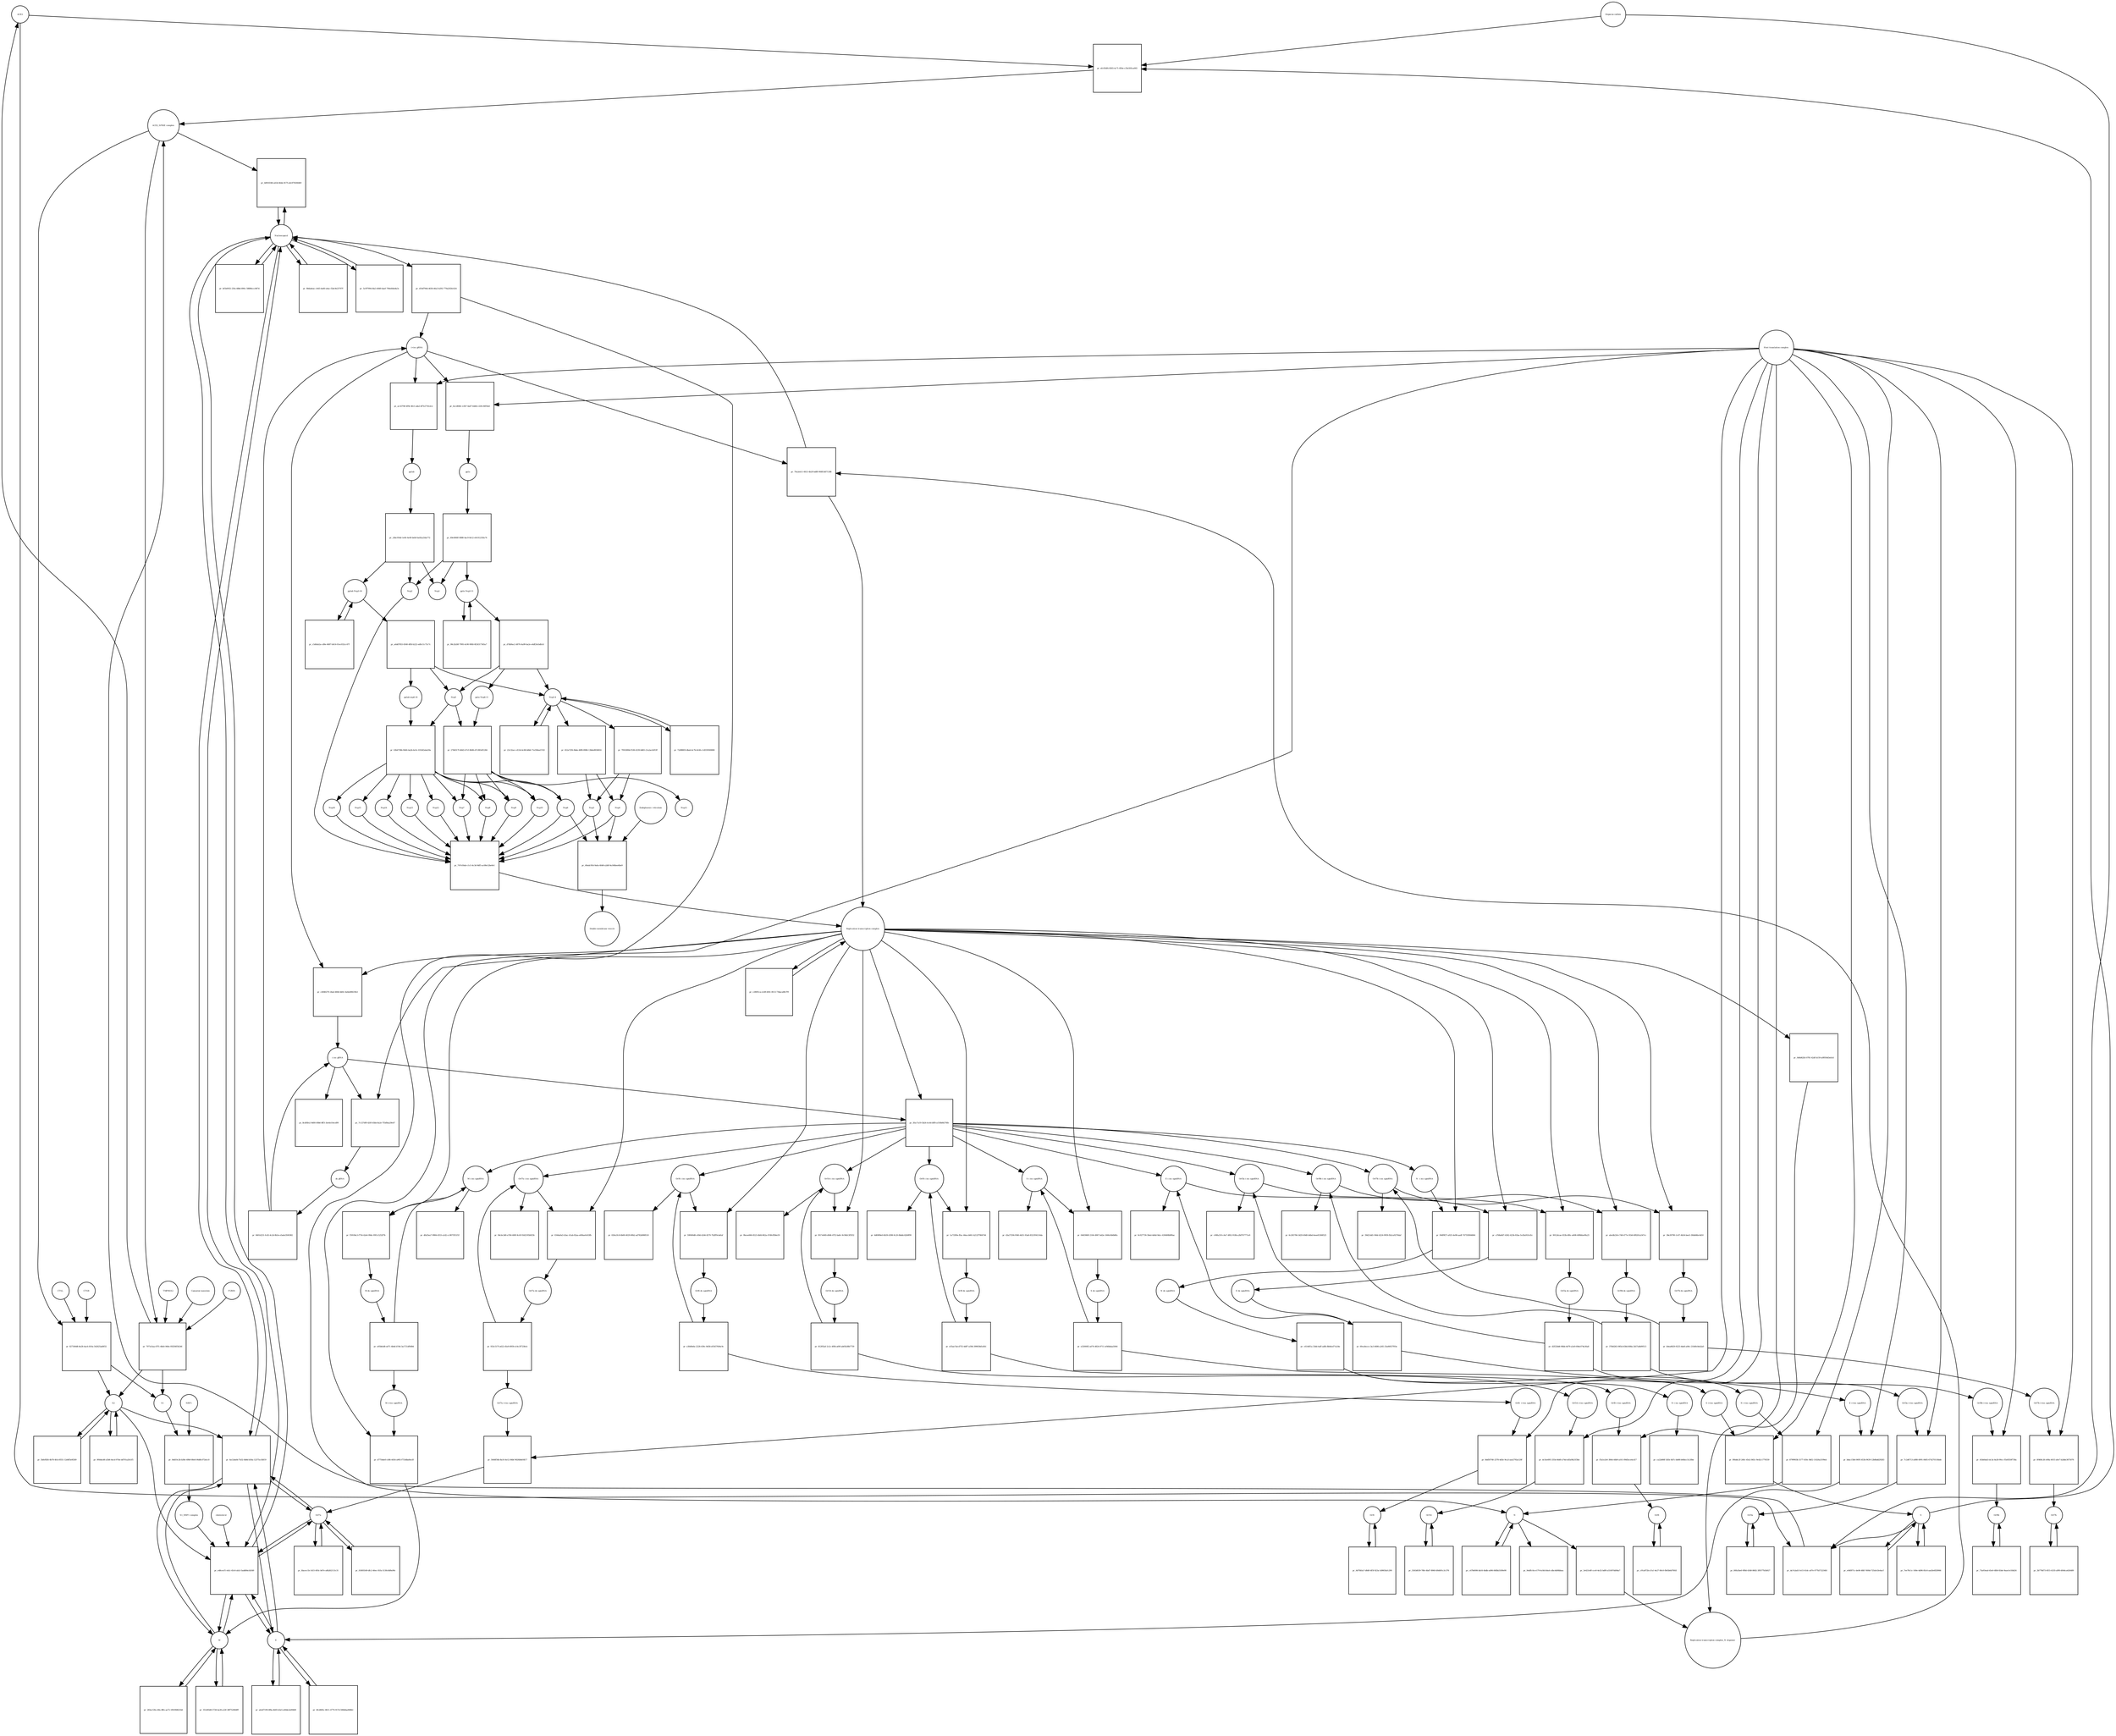 strict digraph  {
ACE2 [annotation="", bipartite=0, cls=macromolecule, fontsize=4, label=ACE2, shape=circle];
"pr_efc054f4-8303-4c71-850e-c35e505ca003" [annotation="", bipartite=1, cls=process, fontsize=4, label="pr_efc054f4-8303-4c71-850e-c35e505ca003", shape=square];
"ACE2_SPIKE complex" [annotation="", bipartite=0, cls=complex, fontsize=4, label="ACE2_SPIKE complex", shape=circle];
"Heparan sulfate" [annotation="urn_miriam_obo.chebi_CHEBI%3A28815", bipartite=0, cls="simple chemical", fontsize=4, label="Heparan sulfate", shape=circle];
S [annotation=urn_miriam_uniprot_P0DTC2, bipartite=0, cls=macromolecule, fontsize=4, label=S, shape=circle];
Nucleocapsid [annotation="urn_miriam_obo.go_GO%3A0019013", bipartite=0, cls=complex, fontsize=4, label=Nucleocapsid, shape=circle];
"pr_b8918346-a43d-46de-817f-a0c879206469" [annotation="", bipartite=1, cls=process, fontsize=4, label="pr_b8918346-a43d-46de-817f-a0c879206469", shape=square];
"pr_827349d8-8e28-4ac6-810a-542625ad0f32" [annotation="", bipartite=1, cls=process, fontsize=4, label="pr_827349d8-8e28-4ac6-810a-542625ad0f32", shape=square];
S2 [annotation=urn_miriam_interpro_IPR002552, bipartite=0, cls=macromolecule, fontsize=4, label=S2, shape=circle];
CTSB [annotation="", bipartite=0, cls=macromolecule, fontsize=4, label=CTSB, shape=circle];
CTSL [annotation="", bipartite=0, cls=macromolecule, fontsize=4, label=CTSL, shape=circle];
S1 [annotation=urn_miriam_interpro_IPR002551, bipartite=0, cls=macromolecule, fontsize=4, label=S1, shape=circle];
"pr_da7e2ad1-fe15-41dc-a07e-077b572234fd" [annotation="", bipartite=1, cls=process, fontsize=4, label="pr_da7e2ad1-fe15-41dc-a07e-077b572234fd", shape=square];
"pr_e48cecf1-efa1-45c6-afa5-5add84e3d349" [annotation="", bipartite=1, cls=process, fontsize=4, label="pr_e48cecf1-efa1-45c6-afa5-5add84e3d349", shape=square];
cholesterol [annotation="urn_miriam_obo.chebi_CHEBI%3A16113", bipartite=0, cls="simple chemical", fontsize=4, label=cholesterol, shape=circle];
"S1_NRP1 complex" [annotation="", bipartite=0, cls=complex, fontsize=4, label="S1_NRP1 complex", shape=circle];
E [annotation=urn_miriam_uniprot_P0DTC4, bipartite=0, cls=macromolecule, fontsize=4, label=E, shape=circle];
M [annotation=urn_miriam_uniprot_P0DTC5, bipartite=0, cls=macromolecule, fontsize=4, label=M, shape=circle];
Orf7a [annotation=urn_miriam_uniprot_P0DTC7, bipartite=0, cls=macromolecule, fontsize=4, label=Orf7a, shape=circle];
"pr_d10d7944-4636-46a3-b292-779a202b1424" [annotation="", bipartite=1, cls=process, fontsize=4, label="pr_d10d7944-4636-46a3-b292-779a202b1424", shape=square];
"(+)ss gRNA" [annotation=urn_miriam_refseq_NC_045512, bipartite=0, cls="nucleic acid feature", fontsize=4, label="(+)ss gRNA", shape=circle];
N [annotation=urn_miriam_uniprot_P0DTC9, bipartite=0, cls="macromolecule multimer", fontsize=4, label=N, shape=circle];
"pr_9b6adeac-c0d3-4a60-a4ac-f2dc9e25707f" [annotation="", bipartite=1, cls=process, fontsize=4, label="pr_9b6adeac-c0d3-4a60-a4ac-f2dc9e25707f", shape=square];
"pr_5cf97994-fda3-4849-baef-700efd4e8a3c" [annotation="", bipartite=1, cls=process, fontsize=4, label="pr_5cf97994-fda3-4849-baef-700efd4e8a3c", shape=square];
"pr_9ebffc0a-e179-4c8d-b0a4-cdbc4d06bbaa" [annotation="", bipartite=1, cls=process, fontsize=4, label="pr_9ebffc0a-e179-4c8d-b0a4-cdbc4d06bbaa", shape=square];
"pr_c47b6006-bb16-4bdb-a496-84fbb3189e90" [annotation="", bipartite=1, cls=process, fontsize=4, label="pr_c47b6006-bb16-4bdb-a496-84fbb3189e90", shape=square];
"N (+)ss sgmRNA" [annotation=urn_miriam_ncbigene_43740575, bipartite=0, cls="nucleic acid feature", fontsize=4, label="N (+)ss sgmRNA", shape=circle];
"pr_8799903b-3177-450c-8bf2-11626a3199eb" [annotation="", bipartite=1, cls=process, fontsize=4, label="pr_8799903b-3177-450c-8bf2-11626a3199eb", shape=square];
"Host translation complex" [annotation="urn_miriam_obo.go_GO%3A0070992", bipartite=0, cls=complex, fontsize=4, label="Host translation complex", shape=circle];
"pr_bf1b0932-23fa-48b6-890c-58886ccc867d" [annotation="", bipartite=1, cls=process, fontsize=4, label="pr_bf1b0932-23fa-48b6-890c-58886ccc867d", shape=square];
"pr_7971e5aa-67f1-48e0-940e-95f2f4f56246" [annotation="", bipartite=1, cls=process, fontsize=4, label="pr_7971e5aa-67f1-48e0-940e-95f2f4f56246", shape=square];
FURIN [annotation="", bipartite=0, cls=macromolecule, fontsize=4, label=FURIN, shape=circle];
TMPRSS2 [annotation="", bipartite=0, cls=macromolecule, fontsize=4, label=TMPRSS2, shape=circle];
"Camostat mesylate" [annotation="urn_miriam_pubchem.compound_2536", bipartite=0, cls="simple chemical", fontsize=4, label="Camostat mesylate", shape=circle];
"pr_5bfef826-4b78-4fcb-8551-12d4f5e0f269" [annotation="", bipartite=1, cls=process, fontsize=4, label="pr_5bfef826-4b78-4fcb-8551-12d4f5e0f269", shape=square];
"Replication transcription complex_N oligomer" [annotation="", bipartite=0, cls=complex, fontsize=4, label="Replication transcription complex_N oligomer", shape=circle];
"pr_70a2eb11-6613-4b29-bd89-968f1d671308" [annotation="", bipartite=1, cls=process, fontsize=4, label="pr_70a2eb11-6613-4b29-bd89-968f1d671308", shape=square];
"Replication transcription complex" [annotation="", bipartite=0, cls=complex, fontsize=4, label="Replication transcription complex", shape=circle];
"pr_6a12da0d-7b32-4b8d-b56a-12375ccfbf19" [annotation="", bipartite=1, cls=process, fontsize=4, label="pr_6a12da0d-7b32-4b8d-b56a-12375ccfbf19", shape=square];
"pr_9f44dcd6-a5b6-4ecd-97de-dd701a2fe1f5" [annotation="", bipartite=1, cls=process, fontsize=4, label="pr_9f44dcd6-a5b6-4ecd-97de-dd701a2fe1f5", shape=square];
"pp1a Nsp3-11" [annotation=urn_miriam_uniprot_P0DTC1, bipartite=0, cls=macromolecule, fontsize=4, label="pp1a Nsp3-11", shape=circle];
"pr_d7db9ac2-d076-4a99-ba2e-e4df24cbdb1d" [annotation="", bipartite=1, cls=process, fontsize=4, label="pr_d7db9ac2-d076-4a99-ba2e-e4df24cbdb1d", shape=square];
"pp1a Nsp6-11" [annotation=urn_miriam_uniprot_P0DTC1, bipartite=0, cls=macromolecule, fontsize=4, label="pp1a Nsp6-11", shape=circle];
"Nsp3-4" [annotation="urn_miriam_ncbiprotein_YP_009725299|urn_miriam_ncbiprotein_YP_009725300", bipartite=0, cls=macromolecule, fontsize=4, label="Nsp3-4", shape=circle];
Nsp5 [annotation=urn_miriam_ncbiprotein_YP_009725301, bipartite=0, cls="macromolecule multimer", fontsize=4, label=Nsp5, shape=circle];
"Endoplasmic reticulum" [annotation="urn_miriam_obo.go_GO%3A0005783", bipartite=0, cls=complex, fontsize=4, label="Endoplasmic reticulum", shape=circle];
"pr_49adc954-9a0a-40d6-a2d8-9a166bee6be9" [annotation="", bipartite=1, cls=process, fontsize=4, label="pr_49adc954-9a0a-40d6-a2d8-9a166bee6be9", shape=square];
"Double-membrane vesicle" [annotation="urn_miriam_obo.go_GO%3A0039718", bipartite=0, cls=complex, fontsize=4, label="Double-membrane vesicle", shape=circle];
Nsp4 [annotation=urn_miriam_ncbiprotein_YP_009725300, bipartite=0, cls=macromolecule, fontsize=4, label=Nsp4, shape=circle];
Nsp3 [annotation=urn_miriam_ncbiprotein_YP_009725299, bipartite=0, cls=macromolecule, fontsize=4, label=Nsp3, shape=circle];
Nsp6 [annotation=urn_miriam_ncbiprotein_YP_009725302, bipartite=0, cls=macromolecule, fontsize=4, label=Nsp6, shape=circle];
"pr_98c2b26f-7995-4c90-90fd-6f24317345a7" [annotation="", bipartite=1, cls=process, fontsize=4, label="pr_98c2b26f-7995-4c90-90fd-6f24317345a7", shape=square];
"pr_72d9885f-dbab-4c7b-8c66-c1d559500808" [annotation="", bipartite=1, cls=process, fontsize=4, label="pr_72d9885f-dbab-4c7b-8c66-c1d559500808", shape=square];
"pp1ab Nsp3-16" [annotation=urn_miriam_uniprot_P0DTD1, bipartite=0, cls=macromolecule, fontsize=4, label="pp1ab Nsp3-16", shape=circle];
"pr_c5d0ab2a-cd9e-4687-b414-01ec032cc47f" [annotation="", bipartite=1, cls=process, fontsize=4, label="pr_c5d0ab2a-cd9e-4687-b414-01ec032cc47f", shape=square];
"pr_a6dd7853-8340-4ffd-b222-edfe11c73c7c" [annotation="", bipartite=1, cls=process, fontsize=4, label="pr_a6dd7853-8340-4ffd-b222-edfe11c73c7c", shape=square];
"pp1ab nsp6-16" [annotation=urn_miriam_uniprot_P0DTD1, bipartite=0, cls=macromolecule, fontsize=4, label="pp1ab nsp6-16", shape=circle];
"pr_283ec53b-c6fa-4ffe-ae72-1f81f68621b6" [annotation="", bipartite=1, cls=process, fontsize=4, label="pr_283ec53b-c6fa-4ffe-ae72-1f81f68621b6", shape=square];
"pr_ab2d7199-0f8a-4b93-b3e5-e60de3e09469" [annotation="", bipartite=1, cls=process, fontsize=4, label="pr_ab2d7199-0f8a-4b93-b3e5-e60de3e09469", shape=square];
"pr_7ee78c1c-160e-4d96-85c6-aad3e6f28966" [annotation="", bipartite=1, cls=process, fontsize=4, label="pr_7ee78c1c-160e-4d96-85c6-aad3e6f28966", shape=square];
"pr_351d93d8-5728-4a30-a32f-38f752064fff" [annotation="", bipartite=1, cls=process, fontsize=4, label="pr_351d93d8-5728-4a30-a32f-38f752064fff", shape=square];
"pr_4fcd685c-8611-4770-917d-506b8ae868b1" [annotation="", bipartite=1, cls=process, fontsize=4, label="pr_4fcd685c-8611-4770-917d-506b8ae868b1", shape=square];
"pr_e04f871c-de06-48b7-800d-725dc43e4acf" [annotation="", bipartite=1, cls=process, fontsize=4, label="pr_e04f871c-de06-48b7-800d-725dc43e4acf", shape=square];
"pr_fdacec1b-1415-493c-b67e-a8b262113c31" [annotation="", bipartite=1, cls=process, fontsize=4, label="pr_fdacec1b-1415-493c-b67e-a8b262113c31", shape=square];
Orf6 [annotation=urn_miriam_uniprot_P0DTC6, bipartite=0, cls=macromolecule, fontsize=4, label=Orf6, shape=circle];
"pr_6d70b5a7-d8d0-4f5f-823a-5d965fafc290" [annotation="", bipartite=1, cls=process, fontsize=4, label="pr_6d70b5a7-d8d0-4f5f-823a-5d965fafc290", shape=square];
Orf3a [annotation=urn_miriam_uniprot_P0DTC3, bipartite=0, cls=macromolecule, fontsize=4, label=Orf3a, shape=circle];
"pr_00fa5be0-9f8d-4348-8682-3f0577b5b927" [annotation="", bipartite=1, cls=process, fontsize=4, label="pr_00fa5be0-9f8d-4348-8682-3f0577b5b927", shape=square];
Orf8 [annotation=urn_miriam_uniprot_P0DTC8, bipartite=0, cls=macromolecule, fontsize=4, label=Orf8, shape=circle];
"pr_c91a872b-a7a1-4e27-80c0-fb65b6d70fd1" [annotation="", bipartite=1, cls=process, fontsize=4, label="pr_c91a872b-a7a1-4e27-80c0-fb65b6d70fd1", shape=square];
Orf9b [annotation=urn_miriam_uniprot_P0DTD2, bipartite=0, cls=macromolecule, fontsize=4, label=Orf9b, shape=circle];
"pr_73a93ead-45e0-4fb0-83de-9aae1e1fdd24" [annotation="", bipartite=1, cls=process, fontsize=4, label="pr_73a93ead-45e0-4fb0-83de-9aae1e1fdd24", shape=square];
Orf14 [annotation=urn_miriam_uniprot_P0DTD3, bipartite=0, cls=macromolecule, fontsize=4, label=Orf14, shape=circle];
"pr_5363d039-78fe-4bd7-8960-d9d491c3c376" [annotation="", bipartite=1, cls=process, fontsize=4, label="pr_5363d039-78fe-4bd7-8960-d9d491c3c376", shape=square];
Orf7b [annotation=urn_miriam_uniprot_P0DTD8, bipartite=0, cls=macromolecule, fontsize=4, label=Orf7b, shape=circle];
"pr_3b778d73-4f15-4335-af90-d044ca626489" [annotation="", bipartite=1, cls=process, fontsize=4, label="pr_3b778d73-4f15-4335-af90-d044ca626489", shape=square];
"pr_01805549-dfc2-46ec-81fa-5130c8d9a90c" [annotation="", bipartite=1, cls=process, fontsize=4, label="pr_01805549-dfc2-46ec-81fa-5130c8d9a90c", shape=square];
"M (+)ss sgmRNA" [annotation="", bipartite=0, cls="nucleic acid feature", fontsize=4, label="M (+)ss sgmRNA", shape=circle];
"pr_d7754de0-cfd6-4454-a965-f733dba8ee3f" [annotation="", bipartite=1, cls=process, fontsize=4, label="pr_d7754de0-cfd6-4454-a965-f733dba8ee3f", shape=square];
"E (+)ss sgmRNA" [annotation="", bipartite=0, cls="nucleic acid feature", fontsize=4, label="E (+)ss sgmRNA", shape=circle];
"pr_bbac15b6-0695-453b-9639-12b8bdd29283" [annotation="", bipartite=1, cls=process, fontsize=4, label="pr_bbac15b6-0695-453b-9639-12b8bdd29283", shape=square];
"S (+)ss sgmRNA" [annotation="", bipartite=0, cls="nucleic acid feature", fontsize=4, label="S (+)ss sgmRNA", shape=circle];
"pr_f66ddc2f-240c-45e2-845c-9e42c1776559" [annotation="", bipartite=1, cls=process, fontsize=4, label="pr_f66ddc2f-240c-45e2-845c-9e42c1776559", shape=square];
"Orf7a (+)ss sgmRNA" [annotation="", bipartite=0, cls="nucleic acid feature", fontsize=4, label="Orf7a (+)ss sgmRNA", shape=circle];
"pr_5646f56b-8a16-4e12-84bf-9626b8ef4f17" [annotation="", bipartite=1, cls=process, fontsize=4, label="pr_5646f56b-8a16-4e12-84bf-9626b8ef4f17", shape=square];
"Orf6  (+)ss sgmRNA" [annotation="", bipartite=0, cls="nucleic acid feature", fontsize=4, label="Orf6  (+)ss sgmRNA", shape=circle];
"pr_8dd50740-2378-4d5e-9ca3-aae2792a120f" [annotation="", bipartite=1, cls=process, fontsize=4, label="pr_8dd50740-2378-4d5e-9ca3-aae2792a120f", shape=square];
"Orf3a (+)ss sgmRNA" [annotation="", bipartite=0, cls="nucleic acid feature", fontsize=4, label="Orf3a (+)ss sgmRNA", shape=circle];
"pr_7c2d6713-a088-4991-8405-674270116bde" [annotation="", bipartite=1, cls=process, fontsize=4, label="pr_7c2d6713-a088-4991-8405-674270116bde", shape=square];
"Orf8 (+)ss sgmRNA" [annotation="", bipartite=0, cls="nucleic acid feature", fontsize=4, label="Orf8 (+)ss sgmRNA", shape=circle];
"pr_f5a1e2e0-3844-44b9-a161-09d5ece4cd17" [annotation="", bipartite=1, cls=process, fontsize=4, label="pr_f5a1e2e0-3844-44b9-a161-09d5ece4cd17", shape=square];
"Orf9b (+)ss sgmRNA" [annotation="", bipartite=0, cls="nucleic acid feature", fontsize=4, label="Orf9b (+)ss sgmRNA", shape=circle];
"pr_41bb0ab3-dc3a-4e28-90cc-f5e8550f738a" [annotation="", bipartite=1, cls=process, fontsize=4, label="pr_41bb0ab3-dc3a-4e28-90cc-f5e8550f738a", shape=square];
"Orf14 (+)ss sgmRNA" [annotation="", bipartite=0, cls="nucleic acid feature", fontsize=4, label="Orf14 (+)ss sgmRNA", shape=circle];
"pr_dc5ee695-335d-46d0-a74d-ed5a9b21f3bb" [annotation="", bipartite=1, cls=process, fontsize=4, label="pr_dc5ee695-335d-46d0-a74d-ed5a9b21f3bb", shape=square];
"Orf7b (+)ss sgmRNA" [annotation="", bipartite=0, cls="nucleic acid feature", fontsize=4, label="Orf7b (+)ss sgmRNA", shape=circle];
"pr_0f468c26-e08a-4015-a0e7-b2dbe3675076" [annotation="", bipartite=1, cls=process, fontsize=4, label="pr_0f468c26-e08a-4015-a0e7-b2dbe3675076", shape=square];
"(-)ss gRNA" [annotation=urn_miriam_refseq_NC_045512, bipartite=0, cls="nucleic acid feature", fontsize=4, label="(-)ss gRNA", shape=circle];
"pr_8cdf4fe2-9d00-49b6-8ff3-3ee6e10ecd99" [annotation="", bipartite=1, cls=process, fontsize=4, label="pr_8cdf4fe2-9d00-49b6-8ff3-3ee6e10ecd99", shape=square];
"pr_3e421e8f-cce0-4e32-bdf6-a51697dd9da7" [annotation="", bipartite=1, cls=process, fontsize=4, label="pr_3e421e8f-cce0-4e32-bdf6-a51697dd9da7", shape=square];
"pr_c4046270-24ad-4844-bb9c-6a6ed08239e1" [annotation="", bipartite=1, cls=process, fontsize=4, label="pr_c4046270-24ad-4844-bb9c-6a6ed08239e1", shape=square];
"M (-)ss sgmRNA" [annotation=urn_miriam_ncbigene_43740571, bipartite=0, cls="nucleic acid feature", fontsize=4, label="M (-)ss sgmRNA", shape=circle];
"pr_dfaf3ea7-9984-4553-a1d2-cc9075f51f1f" [annotation="", bipartite=1, cls=process, fontsize=4, label="pr_dfaf3ea7-9984-4553-a1d2-cc9075f51f1f", shape=square];
"E (-)ss sgmRNA" [annotation=urn_miriam_ncbigene_43740570, bipartite=0, cls="nucleic acid feature", fontsize=4, label="E (-)ss sgmRNA", shape=circle];
"pr_9c027730-58ed-4d4d-9dcc-630408b9f6ac" [annotation="", bipartite=1, cls=process, fontsize=4, label="pr_9c027730-58ed-4d4d-9dcc-630408b9f6ac", shape=square];
"S (-)ss sgmRNA" [annotation="", bipartite=0, cls="nucleic acid feature", fontsize=4, label="S (-)ss sgmRNA", shape=circle];
"pr_d3a37204-f040-4d31-93a8-8321f04116da" [annotation="", bipartite=1, cls=process, fontsize=4, label="pr_d3a37204-f040-4d31-93a8-8321f04116da", shape=square];
"Orf7a (-)ss sgmRNA" [annotation="", bipartite=0, cls="nucleic acid feature", fontsize=4, label="Orf7a (-)ss sgmRNA", shape=circle];
"pr_94cbc3d0-a7b9-400f-8c4f-93d2195b925b" [annotation="", bipartite=1, cls=process, fontsize=4, label="pr_94cbc3d0-a7b9-400f-8c4f-93d2195b925b", shape=square];
"Orf6 (-)ss sgmRNA" [annotation="", bipartite=0, cls="nucleic acid feature", fontsize=4, label="Orf6 (-)ss sgmRNA", shape=circle];
"pr_020a1fc8-6b69-4029-80b2-ad782d088518" [annotation="", bipartite=1, cls=process, fontsize=4, label="pr_020a1fc8-6b69-4029-80b2-ad782d088518", shape=square];
"Orf3a (-)ss sgmRNA" [annotation="", bipartite=0, cls="nucleic acid feature", fontsize=4, label="Orf3a (-)ss sgmRNA", shape=circle];
"pr_c00fa310-c4e7-4f62-918b-a3bf767771e9" [annotation="", bipartite=1, cls=process, fontsize=4, label="pr_c00fa310-c4e7-4f62-918b-a3bf767771e9", shape=square];
"Orf8 (-)ss sgmRNA" [annotation="", bipartite=0, cls="nucleic acid feature", fontsize=4, label="Orf8 (-)ss sgmRNA", shape=circle];
"pr_6d6989e0-6b59-4398-9c20-8bddc42b9f99" [annotation="", bipartite=1, cls=process, fontsize=4, label="pr_6d6989e0-6b59-4398-9c20-8bddc42b9f99", shape=square];
"Orf9b (-)ss sgmRNA" [annotation="", bipartite=0, cls="nucleic acid feature", fontsize=4, label="Orf9b (-)ss sgmRNA", shape=circle];
"pr_6c265784-3d29-49d0-b4bd-6eee65368525" [annotation="", bipartite=1, cls=process, fontsize=4, label="pr_6c265784-3d29-49d0-b4bd-6eee65368525", shape=square];
"Orf14 (-)ss sgmRNA" [annotation="", bipartite=0, cls="nucleic acid feature", fontsize=4, label="Orf14 (-)ss sgmRNA", shape=circle];
"pr_9bcee666-6523-4bfd-862a-47d0cffb6e59" [annotation="", bipartite=1, cls=process, fontsize=4, label="pr_9bcee666-6523-4bfd-862a-47d0cffb6e59", shape=square];
"Orf7b (-)ss sgmRNA" [annotation="", bipartite=0, cls="nucleic acid feature", fontsize=4, label="Orf7b (-)ss sgmRNA", shape=circle];
"pr_39d21dd1-f46d-4224-9959-fb2ca9270daf" [annotation="", bipartite=1, cls=process, fontsize=4, label="pr_39d21dd1-f46d-4224-9959-fb2ca9270daf", shape=square];
"pr_7c127d9f-420f-45bb-8a2e-7f3d9aa29e47" [annotation="", bipartite=1, cls=process, fontsize=4, label="pr_7c127d9f-420f-45bb-8a2e-7f3d9aa29e47", shape=square];
"ds gRNA" [annotation=urn_miriam_refseq_NC_045512, bipartite=0, cls="nucleic acid feature", fontsize=4, label="ds gRNA", shape=circle];
"pr_f5910bc3-f754-42e6-99dc-f0f1c5252f7b" [annotation="", bipartite=1, cls=process, fontsize=4, label="pr_f5910bc3-f754-42e6-99dc-f0f1c5252f7b", shape=square];
"M ds sgmRNA" [annotation="", bipartite=0, cls="nucleic acid feature", fontsize=4, label="M ds sgmRNA", shape=circle];
"pr_a768a8d7-4362-423b-81ba-5cd5a91fcd1c" [annotation="", bipartite=1, cls=process, fontsize=4, label="pr_a768a8d7-4362-423b-81ba-5cd5a91fcd1c", shape=square];
"E ds sgmRNA" [annotation="", bipartite=0, cls="nucleic acid feature", fontsize=4, label="E ds sgmRNA", shape=circle];
"pr_0445960f-2164-4967-bd2e-1666c6b6b8fa" [annotation="", bipartite=1, cls=process, fontsize=4, label="pr_0445960f-2164-4967-bd2e-1666c6b6b8fa", shape=square];
"S ds sgmRNA" [annotation="", bipartite=0, cls="nucleic acid feature", fontsize=4, label="S ds sgmRNA", shape=circle];
"pr_0344a0a5-b3ac-41ab-82aa-e6f4ae0c83fb" [annotation="", bipartite=1, cls=process, fontsize=4, label="pr_0344a0a5-b3ac-41ab-82aa-e6f4ae0c83fb", shape=square];
"Orf7a ds sgmRNA" [annotation="", bipartite=0, cls="nucleic acid feature", fontsize=4, label="Orf7a ds sgmRNA", shape=circle];
"pr_59f400d8-c69d-4244-8270-7b2ff9cdefaf" [annotation="", bipartite=1, cls=process, fontsize=4, label="pr_59f400d8-c69d-4244-8270-7b2ff9cdefaf", shape=square];
"Orf6 ds sgmRNA" [annotation="", bipartite=0, cls="nucleic acid feature", fontsize=4, label="Orf6 ds sgmRNA", shape=circle];
"pr_9012dcae-033b-4f6c-a608-409bfae9fa25" [annotation="", bipartite=1, cls=process, fontsize=4, label="pr_9012dcae-033b-4f6c-a608-409bfae9fa25", shape=square];
"Orf3a ds sgmRNA" [annotation="", bipartite=0, cls="nucleic acid feature", fontsize=4, label="Orf3a ds sgmRNA", shape=circle];
"pr_1a733f0e-ffac-44ea-b661-b212f7964744" [annotation="", bipartite=1, cls=process, fontsize=4, label="pr_1a733f0e-ffac-44ea-b661-b212f7964744", shape=square];
"Orf8 ds sgmRNA" [annotation="", bipartite=0, cls="nucleic acid feature", fontsize=4, label="Orf8 ds sgmRNA", shape=circle];
"pr_abcdb23d-c7d6-477e-91b0-6f8261a547cc" [annotation="", bipartite=1, cls=process, fontsize=4, label="pr_abcdb23d-c7d6-477e-91b0-6f8261a547cc", shape=square];
"Orf9b ds sgmRNA" [annotation="", bipartite=0, cls="nucleic acid feature", fontsize=4, label="Orf9b ds sgmRNA", shape=circle];
"pr_f017e849-d046-47f2-ba8c-9c94b13f5f32" [annotation="", bipartite=1, cls=process, fontsize=4, label="pr_f017e849-d046-47f2-ba8c-9c94b13f5f32", shape=square];
"Orf14 ds sgmRNA" [annotation="", bipartite=0, cls="nucleic acid feature", fontsize=4, label="Orf14 ds sgmRNA", shape=circle];
"pr_38e30790-1c67-4b34-bee5-3fddd4bc4d10" [annotation="", bipartite=1, cls=process, fontsize=4, label="pr_38e30790-1c67-4b34-bee5-3fddd4bc4d10", shape=square];
"Orf7b ds sgmRNA" [annotation="", bipartite=0, cls="nucleic acid feature", fontsize=4, label="Orf7b ds sgmRNA", shape=circle];
"pr_8401d231-fcd5-4c2d-8b3e-e5ade3500382" [annotation="", bipartite=1, cls=process, fontsize=4, label="pr_8401d231-fcd5-4c2d-8b3e-e5ade3500382", shape=square];
"pr_e95bfed8-ed71-4b4d-b7d4-3a1721df9d9d" [annotation="", bipartite=1, cls=process, fontsize=4, label="pr_e95bfed8-ed71-4b4d-b7d4-3a1721df9d9d", shape=square];
"pr_69ca0ece-c3a3-4686-a245-33a06927f93e" [annotation="", bipartite=1, cls=process, fontsize=4, label="pr_69ca0ece-c3a3-4686-a245-33a06927f93e", shape=square];
"pr_e32000f2-a074-4824-9711-ef46bdaa5064" [annotation="", bipartite=1, cls=process, fontsize=4, label="pr_e32000f2-a074-4824-9711-ef46bdaa5064", shape=square];
"pr_933c517f-a622-45e9-8959-e14c3f7238cb" [annotation="", bipartite=1, cls=process, fontsize=4, label="pr_933c517f-a622-45e9-8959-e14c3f7238cb", shape=square];
"pr_e30d9e6e-2228-439c-9d58-ef5457604c9c" [annotation="", bipartite=1, cls=process, fontsize=4, label="pr_e30d9e6e-2228-439c-9d58-ef5457604c9c", shape=square];
"pr_d2f22bb8-96bb-4d79-a3e9-69dc074e36a8" [annotation="", bipartite=1, cls=process, fontsize=4, label="pr_d2f22bb8-96bb-4d79-a3e9-69dc074e36a8", shape=square];
"pr_e55ae7ab-d755-4d87-a59b-399658d1efb1" [annotation="", bipartite=1, cls=process, fontsize=4, label="pr_e55ae7ab-d755-4d87-a59b-399658d1efb1", shape=square];
"pr_37bfd263-985d-458d-808a-2b57a4b99513" [annotation="", bipartite=1, cls=process, fontsize=4, label="pr_37bfd263-985d-458d-808a-2b57a4b99513", shape=square];
"pr_812f02af-2c2c-4f0b-a69f-ab05b38b7739" [annotation="", bipartite=1, cls=process, fontsize=4, label="pr_812f02af-2c2c-4f0b-a69f-ab05b38b7739", shape=square];
"pr_b0ea8629-9225-4de8-a06c-210d0c8eb2a0" [annotation="", bipartite=1, cls=process, fontsize=4, label="pr_b0ea8629-9225-4de8-a06c-210d0c8eb2a0", shape=square];
"N  (-)ss sgmRNA" [annotation=urn_miriam_ncbigene_43740575, bipartite=0, cls="nucleic acid feature", fontsize=4, label="N  (-)ss sgmRNA", shape=circle];
"pr_f44f9f37-a925-4e98-aadf-74755f064864" [annotation="", bipartite=1, cls=process, fontsize=4, label="pr_f44f9f37-a925-4e98-aadf-74755f064864", shape=square];
"N ds sgmRNA" [annotation="", bipartite=0, cls="nucleic acid feature", fontsize=4, label="N ds sgmRNA", shape=circle];
"pr_c6144f1a-33dd-4aff-adfb-8b0dcd71e24e" [annotation="", bipartite=1, cls=process, fontsize=4, label="pr_c6144f1a-33dd-4aff-adfb-8b0dcd71e24e", shape=square];
"N (-)ss sgmRNA" [annotation="", bipartite=0, cls="nucleic acid feature", fontsize=4, label="N (-)ss sgmRNA", shape=circle];
pp1ab [annotation=urn_miriam_uniprot_P0DTD1, bipartite=0, cls=macromolecule, fontsize=4, label=pp1ab, shape=circle];
"pr_24bc954d-1e64-4e49-beb0-ba92a25da772" [annotation="", bipartite=1, cls=process, fontsize=4, label="pr_24bc954d-1e64-4e49-beb0-ba92a25da772", shape=square];
Nsp2 [annotation=urn_miriam_ncbiprotein_YP_009725298, bipartite=0, cls=macromolecule, fontsize=4, label=Nsp2, shape=circle];
Nsp1 [annotation=urn_miriam_ncbiprotein_YP_009725297, bipartite=0, cls=macromolecule, fontsize=4, label=Nsp1, shape=circle];
pp1a [annotation=urn_miriam_uniprot_P0DTC1, bipartite=0, cls=macromolecule, fontsize=4, label=pp1a, shape=circle];
"pr_69e4060f-0888-4ac9-8e12-e9c01235fa74" [annotation="", bipartite=1, cls=process, fontsize=4, label="pr_69e4060f-0888-4ac9-8e12-e9c01235fa74", shape=square];
"pr_23c32acc-d13d-4c88-b6b6-71e594ee57d3" [annotation="", bipartite=1, cls=process, fontsize=4, label="pr_23c32acc-d13d-4c88-b6b6-71e594ee57d3", shape=square];
"pr_7950389d-f538-4339-b865-21a2acb3f1ff" [annotation="", bipartite=1, cls=process, fontsize=4, label="pr_7950389d-f538-4339-b865-21a2acb3f1ff", shape=square];
"pr_452a72f4-0bde-48f8-8986-13b6e8936816" [annotation="", bipartite=1, cls=process, fontsize=4, label="pr_452a72f4-0bde-48f8-8986-13b6e8936816", shape=square];
"pr_27b8317f-d0d3-47cf-8b96-d7c981df1284" [annotation="", bipartite=1, cls=process, fontsize=4, label="pr_27b8317f-d0d3-47cf-8b96-d7c981df1284", shape=square];
Nsp7 [annotation=urn_miriam_ncbiprotein_YP_009725303, bipartite=0, cls=macromolecule, fontsize=4, label=Nsp7, shape=circle];
Nsp8 [annotation=urn_miriam_ncbiprotein_YP_009725304, bipartite=0, cls=macromolecule, fontsize=4, label=Nsp8, shape=circle];
Nsp9 [annotation=urn_miriam_ncbiprotein_YP_009725305, bipartite=0, cls=macromolecule, fontsize=4, label=Nsp9, shape=circle];
Nsp10 [annotation=urn_miriam_ncbiprotein_YP_009725306, bipartite=0, cls=macromolecule, fontsize=4, label=Nsp10, shape=circle];
Nsp11 [annotation=urn_miriam_ncbiprotein_YP_009725312, bipartite=0, cls=macromolecule, fontsize=4, label=Nsp11, shape=circle];
"pr_63b4758b-9440-4a2b-bc0c-031bf2aba59a" [annotation="", bipartite=1, cls=process, fontsize=4, label="pr_63b4758b-9440-4a2b-bc0c-031bf2aba59a", shape=square];
Nsp13 [annotation=urn_miriam_ncbiprotein_YP_009725308, bipartite=0, cls=macromolecule, fontsize=4, label=Nsp13, shape=circle];
Nsp12 [annotation=urn_miriam_ncbiprotein_YP_009725307, bipartite=0, cls=macromolecule, fontsize=4, label=Nsp12, shape=circle];
Nsp16 [annotation=urn_miriam_ncbiprotein_YP_009725311, bipartite=0, cls=macromolecule, fontsize=4, label=Nsp16, shape=circle];
Nsp15 [annotation=urn_miriam_ncbiprotein_YP_009725310, bipartite=0, cls=macromolecule, fontsize=4, label=Nsp15, shape=circle];
Nsp14 [annotation=urn_miriam_ncbiprotein_YP_009725309, bipartite=0, cls=macromolecule, fontsize=4, label=Nsp14, shape=circle];
"pr_747e50ab-c1c5-4c3d-9df5-ac08e12be0e1" [annotation="", bipartite=1, cls=process, fontsize=4, label="pr_747e50ab-c1c5-4c3d-9df5-ac08e12be0e1", shape=square];
"pr_bccd840c-e3b7-4ad7-b4db-c220c36f5fa6" [annotation="", bipartite=1, cls=process, fontsize=4, label="pr_bccd840c-e3b7-4ad7-b4db-c220c36f5fa6", shape=square];
"pr_ac327f4f-4f9e-4fe1-ada2-df7e271fe2ce" [annotation="", bipartite=1, cls=process, fontsize=4, label="pr_ac327f4f-4f9e-4fe1-ada2-df7e271fe2ce", shape=square];
"pr_ca22d66f-5d5e-4b7c-bb88-b64bcc5c20be" [annotation="", bipartite=1, cls=process, fontsize=4, label="pr_ca22d66f-5d5e-4b7c-bb88-b64bcc5c20be", shape=square];
"pr_c280f1ca-e1d9-4f41-8513-73baca8fe7f9" [annotation="", bipartite=1, cls=process, fontsize=4, label="pr_c280f1ca-e1d9-4f41-8513-73baca8fe7f9", shape=square];
"pr_0d6d42b5-0781-42df-b159-a0f050d3eb1d" [annotation="", bipartite=1, cls=process, fontsize=4, label="pr_0d6d42b5-0781-42df-b159-a0f050d3eb1d", shape=square];
"pr_5fac7a19-3b24-4c44-bff8-a150b84376fe" [annotation="", bipartite=1, cls=process, fontsize=4, label="pr_5fac7a19-3b24-4c44-bff8-a150b84376fe", shape=square];
"pr_0dd10c2b-b38e-49b9-80e6-06d8c072dcc0" [annotation="", bipartite=1, cls=process, fontsize=4, label="pr_0dd10c2b-b38e-49b9-80e6-06d8c072dcc0", shape=square];
NRP1 [annotation="", bipartite=0, cls=macromolecule, fontsize=4, label=NRP1, shape=circle];
ACE2 -> "pr_efc054f4-8303-4c71-850e-c35e505ca003"  [annotation="", interaction_type=consumption];
ACE2 -> "pr_da7e2ad1-fe15-41dc-a07e-077b572234fd"  [annotation="", interaction_type=consumption];
"pr_efc054f4-8303-4c71-850e-c35e505ca003" -> "ACE2_SPIKE complex"  [annotation="", interaction_type=production];
"ACE2_SPIKE complex" -> "pr_b8918346-a43d-46de-817f-a0c879206469"  [annotation="urn_miriam_pubmed_32142651|urn_miriam_pubmed_32094589|urn_miriam_taxonomy_2697049", interaction_type=stimulation];
"ACE2_SPIKE complex" -> "pr_827349d8-8e28-4ac6-810a-542625ad0f32"  [annotation="", interaction_type=consumption];
"ACE2_SPIKE complex" -> "pr_7971e5aa-67f1-48e0-940e-95f2f4f56246"  [annotation="", interaction_type=consumption];
"Heparan sulfate" -> "pr_efc054f4-8303-4c71-850e-c35e505ca003"  [annotation="urn_miriam_pubmed_32142651|urn_miriam_pubmed_32094589|urn_miriam_taxonomy_2697049|urn_miriam_pubmed_32970989", interaction_type=stimulation];
"Heparan sulfate" -> "pr_da7e2ad1-fe15-41dc-a07e-077b572234fd"  [annotation="urn_miriam_pubmed_32142651|urn_miriam_pubmed_32094589|urn_miriam_taxonomy_2697049|urn_miriam_pubmed_32155444|urn_miriam_pubmed_32970989", interaction_type=stimulation];
S -> "pr_efc054f4-8303-4c71-850e-c35e505ca003"  [annotation="", interaction_type=consumption];
S -> "pr_da7e2ad1-fe15-41dc-a07e-077b572234fd"  [annotation="", interaction_type=consumption];
S -> "pr_7ee78c1c-160e-4d96-85c6-aad3e6f28966"  [annotation="", interaction_type=consumption];
S -> "pr_e04f871c-de06-48b7-800d-725dc43e4acf"  [annotation="", interaction_type=consumption];
Nucleocapsid -> "pr_b8918346-a43d-46de-817f-a0c879206469"  [annotation="", interaction_type=consumption];
Nucleocapsid -> "pr_e48cecf1-efa1-45c6-afa5-5add84e3d349"  [annotation="", interaction_type=consumption];
Nucleocapsid -> "pr_d10d7944-4636-46a3-b292-779a202b1424"  [annotation="", interaction_type=consumption];
Nucleocapsid -> "pr_9b6adeac-c0d3-4a60-a4ac-f2dc9e25707f"  [annotation="", interaction_type=consumption];
Nucleocapsid -> "pr_5cf97994-fda3-4849-baef-700efd4e8a3c"  [annotation="", interaction_type=consumption];
Nucleocapsid -> "pr_bf1b0932-23fa-48b6-890c-58886ccc867d"  [annotation="", interaction_type=consumption];
Nucleocapsid -> "pr_6a12da0d-7b32-4b8d-b56a-12375ccfbf19"  [annotation="", interaction_type=consumption];
"pr_b8918346-a43d-46de-817f-a0c879206469" -> Nucleocapsid  [annotation="", interaction_type=production];
"pr_827349d8-8e28-4ac6-810a-542625ad0f32" -> S2  [annotation="", interaction_type=production];
"pr_827349d8-8e28-4ac6-810a-542625ad0f32" -> S1  [annotation="", interaction_type=production];
S2 -> "pr_e48cecf1-efa1-45c6-afa5-5add84e3d349"  [annotation="urn_miriam_pubmed_32142651|urn_miriam_pubmed_32094589|urn_miriam_pubmed_32047258|urn_miriam_taxonomy_2697049|urn_miriam_pubmed_32944968", interaction_type=stimulation];
S2 -> "pr_5bfef826-4b78-4fcb-8551-12d4f5e0f269"  [annotation="", interaction_type=consumption];
S2 -> "pr_6a12da0d-7b32-4b8d-b56a-12375ccfbf19"  [annotation="urn_miriam_pubmed_32142651|urn_miriam_pubmed_32047258|urn_miriam_taxonomy_2697049", interaction_type=stimulation];
S2 -> "pr_9f44dcd6-a5b6-4ecd-97de-dd701a2fe1f5"  [annotation="", interaction_type=consumption];
CTSB -> "pr_827349d8-8e28-4ac6-810a-542625ad0f32"  [annotation="urn_miriam_pubmed_32142651|urn_miriam_taxonomy_2697049", interaction_type=catalysis];
CTSL -> "pr_827349d8-8e28-4ac6-810a-542625ad0f32"  [annotation="urn_miriam_pubmed_32142651|urn_miriam_taxonomy_2697049", interaction_type=catalysis];
S1 -> "pr_0dd10c2b-b38e-49b9-80e6-06d8c072dcc0"  [annotation="", interaction_type=consumption];
"pr_da7e2ad1-fe15-41dc-a07e-077b572234fd" -> "ACE2_SPIKE complex"  [annotation="", interaction_type=production];
"pr_e48cecf1-efa1-45c6-afa5-5add84e3d349" -> Nucleocapsid  [annotation="", interaction_type=production];
"pr_e48cecf1-efa1-45c6-afa5-5add84e3d349" -> E  [annotation="", interaction_type=production];
"pr_e48cecf1-efa1-45c6-afa5-5add84e3d349" -> M  [annotation="", interaction_type=production];
"pr_e48cecf1-efa1-45c6-afa5-5add84e3d349" -> Orf7a  [annotation="", interaction_type=production];
cholesterol -> "pr_e48cecf1-efa1-45c6-afa5-5add84e3d349"  [annotation="urn_miriam_pubmed_32142651|urn_miriam_pubmed_32094589|urn_miriam_pubmed_32047258|urn_miriam_taxonomy_2697049|urn_miriam_pubmed_32944968", interaction_type=stimulation];
"S1_NRP1 complex" -> "pr_e48cecf1-efa1-45c6-afa5-5add84e3d349"  [annotation="urn_miriam_pubmed_32142651|urn_miriam_pubmed_32094589|urn_miriam_pubmed_32047258|urn_miriam_taxonomy_2697049|urn_miriam_pubmed_32944968", interaction_type=stimulation];
E -> "pr_e48cecf1-efa1-45c6-afa5-5add84e3d349"  [annotation="", interaction_type=consumption];
E -> "pr_6a12da0d-7b32-4b8d-b56a-12375ccfbf19"  [annotation="", interaction_type=consumption];
E -> "pr_ab2d7199-0f8a-4b93-b3e5-e60de3e09469"  [annotation="", interaction_type=consumption];
E -> "pr_4fcd685c-8611-4770-917d-506b8ae868b1"  [annotation="", interaction_type=consumption];
M -> "pr_e48cecf1-efa1-45c6-afa5-5add84e3d349"  [annotation="", interaction_type=consumption];
M -> "pr_6a12da0d-7b32-4b8d-b56a-12375ccfbf19"  [annotation="", interaction_type=consumption];
M -> "pr_283ec53b-c6fa-4ffe-ae72-1f81f68621b6"  [annotation="", interaction_type=consumption];
M -> "pr_351d93d8-5728-4a30-a32f-38f752064fff"  [annotation="", interaction_type=consumption];
Orf7a -> "pr_e48cecf1-efa1-45c6-afa5-5add84e3d349"  [annotation="", interaction_type=consumption];
Orf7a -> "pr_6a12da0d-7b32-4b8d-b56a-12375ccfbf19"  [annotation="", interaction_type=consumption];
Orf7a -> "pr_fdacec1b-1415-493c-b67e-a8b262113c31"  [annotation="", interaction_type=consumption];
Orf7a -> "pr_01805549-dfc2-46ec-81fa-5130c8d9a90c"  [annotation="", interaction_type=consumption];
"pr_d10d7944-4636-46a3-b292-779a202b1424" -> "(+)ss gRNA"  [annotation="", interaction_type=production];
"pr_d10d7944-4636-46a3-b292-779a202b1424" -> N  [annotation="", interaction_type=production];
"(+)ss gRNA" -> "pr_70a2eb11-6613-4b29-bd89-968f1d671308"  [annotation="", interaction_type=consumption];
"(+)ss gRNA" -> "pr_c4046270-24ad-4844-bb9c-6a6ed08239e1"  [annotation="", interaction_type=consumption];
"(+)ss gRNA" -> "pr_bccd840c-e3b7-4ad7-b4db-c220c36f5fa6"  [annotation="", interaction_type=consumption];
"(+)ss gRNA" -> "pr_ac327f4f-4f9e-4fe1-ada2-df7e271fe2ce"  [annotation="", interaction_type=consumption];
N -> "pr_9ebffc0a-e179-4c8d-b0a4-cdbc4d06bbaa"  [annotation="", interaction_type=consumption];
N -> "pr_c47b6006-bb16-4bdb-a496-84fbb3189e90"  [annotation="", interaction_type=consumption];
N -> "pr_3e421e8f-cce0-4e32-bdf6-a51697dd9da7"  [annotation="", interaction_type=consumption];
"pr_9b6adeac-c0d3-4a60-a4ac-f2dc9e25707f" -> Nucleocapsid  [annotation="", interaction_type=production];
"pr_5cf97994-fda3-4849-baef-700efd4e8a3c" -> Nucleocapsid  [annotation="", interaction_type=production];
"pr_c47b6006-bb16-4bdb-a496-84fbb3189e90" -> N  [annotation="", interaction_type=production];
"N (+)ss sgmRNA" -> "pr_8799903b-3177-450c-8bf2-11626a3199eb"  [annotation="", interaction_type=consumption];
"pr_8799903b-3177-450c-8bf2-11626a3199eb" -> N  [annotation="", interaction_type=production];
"Host translation complex" -> "pr_8799903b-3177-450c-8bf2-11626a3199eb"  [annotation="", interaction_type="necessary stimulation"];
"Host translation complex" -> "pr_d7754de0-cfd6-4454-a965-f733dba8ee3f"  [annotation="urn_miriam_pubmed_31226023|urn_miriam_pubmed_27712623", interaction_type="necessary stimulation"];
"Host translation complex" -> "pr_bbac15b6-0695-453b-9639-12b8bdd29283"  [annotation="urn_miriam_pubmed_31226023|urn_miriam_pubmed_27712623", interaction_type="necessary stimulation"];
"Host translation complex" -> "pr_f66ddc2f-240c-45e2-845c-9e42c1776559"  [annotation="urn_miriam_pubmed_31226023|urn_miriam_pubmed_27712623", interaction_type="necessary stimulation"];
"Host translation complex" -> "pr_5646f56b-8a16-4e12-84bf-9626b8ef4f17"  [annotation="urn_miriam_pubmed_31226023|urn_miriam_pubmed_27712623", interaction_type="necessary stimulation"];
"Host translation complex" -> "pr_8dd50740-2378-4d5e-9ca3-aae2792a120f"  [annotation="urn_miriam_pubmed_31226023|urn_miriam_pubmed_27712623", interaction_type="necessary stimulation"];
"Host translation complex" -> "pr_7c2d6713-a088-4991-8405-674270116bde"  [annotation="urn_miriam_pubmed_31226023|urn_miriam_pubmed_27712623", interaction_type="necessary stimulation"];
"Host translation complex" -> "pr_f5a1e2e0-3844-44b9-a161-09d5ece4cd17"  [annotation="urn_miriam_pubmed_31226023|urn_miriam_pubmed_27712623", interaction_type="necessary stimulation"];
"Host translation complex" -> "pr_41bb0ab3-dc3a-4e28-90cc-f5e8550f738a"  [annotation="urn_miriam_pubmed_31226023|urn_miriam_pubmed_27712623", interaction_type="necessary stimulation"];
"Host translation complex" -> "pr_dc5ee695-335d-46d0-a74d-ed5a9b21f3bb"  [annotation="urn_miriam_pubmed_31226023|urn_miriam_pubmed_27712623", interaction_type="necessary stimulation"];
"Host translation complex" -> "pr_0f468c26-e08a-4015-a0e7-b2dbe3675076"  [annotation="urn_miriam_pubmed_31226023|urn_miriam_pubmed_27712623", interaction_type="necessary stimulation"];
"Host translation complex" -> "pr_bccd840c-e3b7-4ad7-b4db-c220c36f5fa6"  [annotation="urn_miriam_pubmed_31226023|urn_miriam_pubmed_27712623", interaction_type="necessary stimulation"];
"Host translation complex" -> "pr_ac327f4f-4f9e-4fe1-ada2-df7e271fe2ce"  [annotation="urn_miriam_pubmed_31226023|urn_miriam_pubmed_27712623", interaction_type="necessary stimulation"];
"pr_bf1b0932-23fa-48b6-890c-58886ccc867d" -> Nucleocapsid  [annotation="", interaction_type=production];
"pr_7971e5aa-67f1-48e0-940e-95f2f4f56246" -> S2  [annotation="", interaction_type=production];
"pr_7971e5aa-67f1-48e0-940e-95f2f4f56246" -> ACE2  [annotation="", interaction_type=production];
"pr_7971e5aa-67f1-48e0-940e-95f2f4f56246" -> S1  [annotation="", interaction_type=production];
FURIN -> "pr_7971e5aa-67f1-48e0-940e-95f2f4f56246"  [annotation="urn_miriam_pubmed_32142651|urn_miriam_pubmed_32362314|urn_miriam_taxonomy_2697049", interaction_type=catalysis];
TMPRSS2 -> "pr_7971e5aa-67f1-48e0-940e-95f2f4f56246"  [annotation="urn_miriam_pubmed_32142651|urn_miriam_pubmed_32362314|urn_miriam_taxonomy_2697049", interaction_type=catalysis];
"Camostat mesylate" -> "pr_7971e5aa-67f1-48e0-940e-95f2f4f56246"  [annotation="urn_miriam_pubmed_32142651|urn_miriam_pubmed_32362314|urn_miriam_taxonomy_2697049", interaction_type=inhibition];
"pr_5bfef826-4b78-4fcb-8551-12d4f5e0f269" -> S2  [annotation="", interaction_type=production];
"Replication transcription complex_N oligomer" -> "pr_70a2eb11-6613-4b29-bd89-968f1d671308"  [annotation="", interaction_type=consumption];
"pr_70a2eb11-6613-4b29-bd89-968f1d671308" -> Nucleocapsid  [annotation="", interaction_type=production];
"pr_70a2eb11-6613-4b29-bd89-968f1d671308" -> "Replication transcription complex"  [annotation="", interaction_type=production];
"Replication transcription complex" -> "pr_c4046270-24ad-4844-bb9c-6a6ed08239e1"  [annotation="urn_miriam_pubmed_22438542|urn_miriam_taxonomy_11142", interaction_type="necessary stimulation"];
"Replication transcription complex" -> "pr_7c127d9f-420f-45bb-8a2e-7f3d9aa29e47"  [annotation="urn_miriam_pubmed_22438542|urn_miriam_taxonomy_11142", interaction_type="necessary stimulation"];
"Replication transcription complex" -> "pr_f5910bc3-f754-42e6-99dc-f0f1c5252f7b"  [annotation="urn_miriam_pubmed_22438542|urn_miriam_taxonomy_11142", interaction_type="necessary stimulation"];
"Replication transcription complex" -> "pr_a768a8d7-4362-423b-81ba-5cd5a91fcd1c"  [annotation="urn_miriam_pubmed_22438542|urn_miriam_pubmed_11142", interaction_type="necessary stimulation"];
"Replication transcription complex" -> "pr_0445960f-2164-4967-bd2e-1666c6b6b8fa"  [annotation="urn_miriam_pubmed_22438542|urn_miriam_pubmed_11142", interaction_type="necessary stimulation"];
"Replication transcription complex" -> "pr_0344a0a5-b3ac-41ab-82aa-e6f4ae0c83fb"  [annotation="urn_miriam_pubmed_22438542|urn_miriam_taxonomy_11142", interaction_type="necessary stimulation"];
"Replication transcription complex" -> "pr_59f400d8-c69d-4244-8270-7b2ff9cdefaf"  [annotation="urn_miriam_pubmed_22438542|urn_miriam_taxonomy_11142", interaction_type="necessary stimulation"];
"Replication transcription complex" -> "pr_9012dcae-033b-4f6c-a608-409bfae9fa25"  [annotation="urn_miriam_pubmed_22438542|urn_miriam_taxonomy_11142", interaction_type="necessary stimulation"];
"Replication transcription complex" -> "pr_1a733f0e-ffac-44ea-b661-b212f7964744"  [annotation="urn_miriam_pubmed_22438542|urn_miriam_taxonomy_11142", interaction_type="necessary stimulation"];
"Replication transcription complex" -> "pr_abcdb23d-c7d6-477e-91b0-6f8261a547cc"  [annotation="urn_miriam_pubmed_22438542|urn_miriam_taxonomy_11142", interaction_type="necessary stimulation"];
"Replication transcription complex" -> "pr_f017e849-d046-47f2-ba8c-9c94b13f5f32"  [annotation="urn_miriam_pubmed_22438542|urn_miriam_taxonomy_11142", interaction_type="necessary stimulation"];
"Replication transcription complex" -> "pr_38e30790-1c67-4b34-bee5-3fddd4bc4d10"  [annotation="urn_miriam_pubmed_22438542|urn_miriam_taxonomy_11142", interaction_type="necessary stimulation"];
"Replication transcription complex" -> "pr_f44f9f37-a925-4e98-aadf-74755f064864"  [annotation="urn_miriam_pubmed_22438542|urn_miriam_taxonomy_11142", interaction_type="necessary stimulation"];
"Replication transcription complex" -> "pr_c280f1ca-e1d9-4f41-8513-73baca8fe7f9"  [annotation="", interaction_type=consumption];
"Replication transcription complex" -> "pr_0d6d42b5-0781-42df-b159-a0f050d3eb1d"  [annotation="", interaction_type=consumption];
"Replication transcription complex" -> "pr_5fac7a19-3b24-4c44-bff8-a150b84376fe"  [annotation="urn_miriam_pubmed_8830530|urn_miriam_taxonomy_1138", interaction_type="necessary stimulation"];
"pr_6a12da0d-7b32-4b8d-b56a-12375ccfbf19" -> Nucleocapsid  [annotation="", interaction_type=production];
"pr_6a12da0d-7b32-4b8d-b56a-12375ccfbf19" -> Orf7a  [annotation="", interaction_type=production];
"pr_6a12da0d-7b32-4b8d-b56a-12375ccfbf19" -> E  [annotation="", interaction_type=production];
"pr_6a12da0d-7b32-4b8d-b56a-12375ccfbf19" -> M  [annotation="", interaction_type=production];
"pr_9f44dcd6-a5b6-4ecd-97de-dd701a2fe1f5" -> S2  [annotation="", interaction_type=production];
"pp1a Nsp3-11" -> "pr_d7db9ac2-d076-4a99-ba2e-e4df24cbdb1d"  [annotation="urn_miriam_pubmed_21203998|urn_miriam_taxonomy_228407|urn_miriam_pubmed_15564471|urn_miriam_taxonomy_228330", interaction_type=catalysis];
"pp1a Nsp3-11" -> "pr_98c2b26f-7995-4c90-90fd-6f24317345a7"  [annotation="", interaction_type=consumption];
"pr_d7db9ac2-d076-4a99-ba2e-e4df24cbdb1d" -> "pp1a Nsp6-11"  [annotation="", interaction_type=production];
"pr_d7db9ac2-d076-4a99-ba2e-e4df24cbdb1d" -> "Nsp3-4"  [annotation="", interaction_type=production];
"pr_d7db9ac2-d076-4a99-ba2e-e4df24cbdb1d" -> Nsp5  [annotation="", interaction_type=production];
"pp1a Nsp6-11" -> "pr_27b8317f-d0d3-47cf-8b96-d7c981df1284"  [annotation="", interaction_type=consumption];
"Nsp3-4" -> "pr_72d9885f-dbab-4c7b-8c66-c1d559500808"  [annotation="", interaction_type=consumption];
"Nsp3-4" -> "pr_23c32acc-d13d-4c88-b6b6-71e594ee57d3"  [annotation="", interaction_type=consumption];
"Nsp3-4" -> "pr_7950389d-f538-4339-b865-21a2acb3f1ff"  [annotation="urn_miriam_pubmed_15564471|urn_miriam_taxonomy_228330", interaction_type=catalysis];
"Nsp3-4" -> "pr_452a72f4-0bde-48f8-8986-13b6e8936816"  [annotation="urn_miriam_pubmed_15564471|urn_miriam_taxonomy_228330", interaction_type=catalysis];
Nsp5 -> "pr_27b8317f-d0d3-47cf-8b96-d7c981df1284"  [annotation="urn_miriam_pubmed_11907209|urn_miriam_taxonomy_11142", interaction_type=catalysis];
Nsp5 -> "pr_63b4758b-9440-4a2b-bc0c-031bf2aba59a"  [annotation="urn_miriam_pubmed_11907209|urn_miriam_taxonomy_11142", interaction_type=catalysis];
"Endoplasmic reticulum" -> "pr_49adc954-9a0a-40d6-a2d8-9a166bee6be9"  [annotation="", interaction_type=consumption];
"pr_49adc954-9a0a-40d6-a2d8-9a166bee6be9" -> "Double-membrane vesicle"  [annotation="", interaction_type=production];
Nsp4 -> "pr_49adc954-9a0a-40d6-a2d8-9a166bee6be9"  [annotation="urn_miriam_pubmed_23943763|urn_miriam_taxonomy_227984", interaction_type=modulation];
Nsp4 -> "pr_747e50ab-c1c5-4c3d-9df5-ac08e12be0e1"  [annotation="", interaction_type=consumption];
Nsp3 -> "pr_49adc954-9a0a-40d6-a2d8-9a166bee6be9"  [annotation="urn_miriam_pubmed_23943763|urn_miriam_taxonomy_227984", interaction_type=modulation];
Nsp3 -> "pr_747e50ab-c1c5-4c3d-9df5-ac08e12be0e1"  [annotation="", interaction_type=consumption];
Nsp6 -> "pr_49adc954-9a0a-40d6-a2d8-9a166bee6be9"  [annotation="urn_miriam_pubmed_23943763|urn_miriam_taxonomy_227984", interaction_type=modulation];
Nsp6 -> "pr_747e50ab-c1c5-4c3d-9df5-ac08e12be0e1"  [annotation="", interaction_type=consumption];
"pr_98c2b26f-7995-4c90-90fd-6f24317345a7" -> "pp1a Nsp3-11"  [annotation="", interaction_type=production];
"pr_72d9885f-dbab-4c7b-8c66-c1d559500808" -> "Nsp3-4"  [annotation="", interaction_type=production];
"pp1ab Nsp3-16" -> "pr_c5d0ab2a-cd9e-4687-b414-01ec032cc47f"  [annotation="", interaction_type=consumption];
"pp1ab Nsp3-16" -> "pr_a6dd7853-8340-4ffd-b222-edfe11c73c7c"  [annotation="urn_miriam_pubmed_21203998|urn_miriam_taxonomy_228407|urn_miriam_pubmed_15564471|urn_miriam_taxonomy_228330", interaction_type=catalysis];
"pr_c5d0ab2a-cd9e-4687-b414-01ec032cc47f" -> "pp1ab Nsp3-16"  [annotation="", interaction_type=production];
"pr_a6dd7853-8340-4ffd-b222-edfe11c73c7c" -> "pp1ab nsp6-16"  [annotation="", interaction_type=production];
"pr_a6dd7853-8340-4ffd-b222-edfe11c73c7c" -> Nsp5  [annotation="", interaction_type=production];
"pr_a6dd7853-8340-4ffd-b222-edfe11c73c7c" -> "Nsp3-4"  [annotation="", interaction_type=production];
"pp1ab nsp6-16" -> "pr_63b4758b-9440-4a2b-bc0c-031bf2aba59a"  [annotation="", interaction_type=consumption];
"pr_283ec53b-c6fa-4ffe-ae72-1f81f68621b6" -> M  [annotation="", interaction_type=production];
"pr_ab2d7199-0f8a-4b93-b3e5-e60de3e09469" -> E  [annotation="", interaction_type=production];
"pr_7ee78c1c-160e-4d96-85c6-aad3e6f28966" -> S  [annotation="", interaction_type=production];
"pr_351d93d8-5728-4a30-a32f-38f752064fff" -> M  [annotation="", interaction_type=production];
"pr_4fcd685c-8611-4770-917d-506b8ae868b1" -> E  [annotation="", interaction_type=production];
"pr_e04f871c-de06-48b7-800d-725dc43e4acf" -> S  [annotation="", interaction_type=production];
"pr_fdacec1b-1415-493c-b67e-a8b262113c31" -> Orf7a  [annotation="", interaction_type=production];
Orf6 -> "pr_6d70b5a7-d8d0-4f5f-823a-5d965fafc290"  [annotation="", interaction_type=consumption];
"pr_6d70b5a7-d8d0-4f5f-823a-5d965fafc290" -> Orf6  [annotation="", interaction_type=production];
Orf3a -> "pr_00fa5be0-9f8d-4348-8682-3f0577b5b927"  [annotation="", interaction_type=consumption];
"pr_00fa5be0-9f8d-4348-8682-3f0577b5b927" -> Orf3a  [annotation="", interaction_type=production];
Orf8 -> "pr_c91a872b-a7a1-4e27-80c0-fb65b6d70fd1"  [annotation="", interaction_type=consumption];
"pr_c91a872b-a7a1-4e27-80c0-fb65b6d70fd1" -> Orf8  [annotation="", interaction_type=production];
Orf9b -> "pr_73a93ead-45e0-4fb0-83de-9aae1e1fdd24"  [annotation="", interaction_type=consumption];
"pr_73a93ead-45e0-4fb0-83de-9aae1e1fdd24" -> Orf9b  [annotation="", interaction_type=production];
Orf14 -> "pr_5363d039-78fe-4bd7-8960-d9d491c3c376"  [annotation="", interaction_type=consumption];
"pr_5363d039-78fe-4bd7-8960-d9d491c3c376" -> Orf14  [annotation="", interaction_type=production];
Orf7b -> "pr_3b778d73-4f15-4335-af90-d044ca626489"  [annotation="", interaction_type=consumption];
"pr_3b778d73-4f15-4335-af90-d044ca626489" -> Orf7b  [annotation="", interaction_type=production];
"pr_01805549-dfc2-46ec-81fa-5130c8d9a90c" -> Orf7a  [annotation="", interaction_type=production];
"M (+)ss sgmRNA" -> "pr_d7754de0-cfd6-4454-a965-f733dba8ee3f"  [annotation="", interaction_type=consumption];
"pr_d7754de0-cfd6-4454-a965-f733dba8ee3f" -> M  [annotation="", interaction_type=production];
"E (+)ss sgmRNA" -> "pr_bbac15b6-0695-453b-9639-12b8bdd29283"  [annotation="", interaction_type=consumption];
"pr_bbac15b6-0695-453b-9639-12b8bdd29283" -> E  [annotation="", interaction_type=production];
"S (+)ss sgmRNA" -> "pr_f66ddc2f-240c-45e2-845c-9e42c1776559"  [annotation="", interaction_type=consumption];
"pr_f66ddc2f-240c-45e2-845c-9e42c1776559" -> S  [annotation="", interaction_type=production];
"Orf7a (+)ss sgmRNA" -> "pr_5646f56b-8a16-4e12-84bf-9626b8ef4f17"  [annotation="", interaction_type=consumption];
"pr_5646f56b-8a16-4e12-84bf-9626b8ef4f17" -> Orf7a  [annotation="", interaction_type=production];
"Orf6  (+)ss sgmRNA" -> "pr_8dd50740-2378-4d5e-9ca3-aae2792a120f"  [annotation="", interaction_type=consumption];
"pr_8dd50740-2378-4d5e-9ca3-aae2792a120f" -> Orf6  [annotation="", interaction_type=production];
"Orf3a (+)ss sgmRNA" -> "pr_7c2d6713-a088-4991-8405-674270116bde"  [annotation="", interaction_type=consumption];
"pr_7c2d6713-a088-4991-8405-674270116bde" -> Orf3a  [annotation="", interaction_type=production];
"Orf8 (+)ss sgmRNA" -> "pr_f5a1e2e0-3844-44b9-a161-09d5ece4cd17"  [annotation="", interaction_type=consumption];
"pr_f5a1e2e0-3844-44b9-a161-09d5ece4cd17" -> Orf8  [annotation="", interaction_type=production];
"Orf9b (+)ss sgmRNA" -> "pr_41bb0ab3-dc3a-4e28-90cc-f5e8550f738a"  [annotation="", interaction_type=consumption];
"pr_41bb0ab3-dc3a-4e28-90cc-f5e8550f738a" -> Orf9b  [annotation="", interaction_type=production];
"Orf14 (+)ss sgmRNA" -> "pr_dc5ee695-335d-46d0-a74d-ed5a9b21f3bb"  [annotation="", interaction_type=consumption];
"pr_dc5ee695-335d-46d0-a74d-ed5a9b21f3bb" -> Orf14  [annotation="", interaction_type=production];
"Orf7b (+)ss sgmRNA" -> "pr_0f468c26-e08a-4015-a0e7-b2dbe3675076"  [annotation="", interaction_type=consumption];
"pr_0f468c26-e08a-4015-a0e7-b2dbe3675076" -> Orf7b  [annotation="", interaction_type=production];
"(-)ss gRNA" -> "pr_8cdf4fe2-9d00-49b6-8ff3-3ee6e10ecd99"  [annotation="", interaction_type=consumption];
"(-)ss gRNA" -> "pr_7c127d9f-420f-45bb-8a2e-7f3d9aa29e47"  [annotation="", interaction_type=consumption];
"(-)ss gRNA" -> "pr_5fac7a19-3b24-4c44-bff8-a150b84376fe"  [annotation="", interaction_type=consumption];
"pr_3e421e8f-cce0-4e32-bdf6-a51697dd9da7" -> "Replication transcription complex_N oligomer"  [annotation="", interaction_type=production];
"pr_c4046270-24ad-4844-bb9c-6a6ed08239e1" -> "(-)ss gRNA"  [annotation="", interaction_type=production];
"M (-)ss sgmRNA" -> "pr_dfaf3ea7-9984-4553-a1d2-cc9075f51f1f"  [annotation="", interaction_type=consumption];
"M (-)ss sgmRNA" -> "pr_f5910bc3-f754-42e6-99dc-f0f1c5252f7b"  [annotation="", interaction_type=consumption];
"E (-)ss sgmRNA" -> "pr_9c027730-58ed-4d4d-9dcc-630408b9f6ac"  [annotation="", interaction_type=consumption];
"E (-)ss sgmRNA" -> "pr_a768a8d7-4362-423b-81ba-5cd5a91fcd1c"  [annotation="", interaction_type=consumption];
"S (-)ss sgmRNA" -> "pr_d3a37204-f040-4d31-93a8-8321f04116da"  [annotation="", interaction_type=consumption];
"S (-)ss sgmRNA" -> "pr_0445960f-2164-4967-bd2e-1666c6b6b8fa"  [annotation="", interaction_type=consumption];
"Orf7a (-)ss sgmRNA" -> "pr_94cbc3d0-a7b9-400f-8c4f-93d2195b925b"  [annotation="", interaction_type=consumption];
"Orf7a (-)ss sgmRNA" -> "pr_0344a0a5-b3ac-41ab-82aa-e6f4ae0c83fb"  [annotation="", interaction_type=consumption];
"Orf6 (-)ss sgmRNA" -> "pr_020a1fc8-6b69-4029-80b2-ad782d088518"  [annotation="", interaction_type=consumption];
"Orf6 (-)ss sgmRNA" -> "pr_59f400d8-c69d-4244-8270-7b2ff9cdefaf"  [annotation="", interaction_type=consumption];
"Orf3a (-)ss sgmRNA" -> "pr_c00fa310-c4e7-4f62-918b-a3bf767771e9"  [annotation="", interaction_type=consumption];
"Orf3a (-)ss sgmRNA" -> "pr_9012dcae-033b-4f6c-a608-409bfae9fa25"  [annotation="", interaction_type=consumption];
"Orf8 (-)ss sgmRNA" -> "pr_6d6989e0-6b59-4398-9c20-8bddc42b9f99"  [annotation="", interaction_type=consumption];
"Orf8 (-)ss sgmRNA" -> "pr_1a733f0e-ffac-44ea-b661-b212f7964744"  [annotation="", interaction_type=consumption];
"Orf9b (-)ss sgmRNA" -> "pr_6c265784-3d29-49d0-b4bd-6eee65368525"  [annotation="", interaction_type=consumption];
"Orf9b (-)ss sgmRNA" -> "pr_abcdb23d-c7d6-477e-91b0-6f8261a547cc"  [annotation="", interaction_type=consumption];
"Orf14 (-)ss sgmRNA" -> "pr_9bcee666-6523-4bfd-862a-47d0cffb6e59"  [annotation="", interaction_type=consumption];
"Orf14 (-)ss sgmRNA" -> "pr_f017e849-d046-47f2-ba8c-9c94b13f5f32"  [annotation="", interaction_type=consumption];
"Orf7b (-)ss sgmRNA" -> "pr_39d21dd1-f46d-4224-9959-fb2ca9270daf"  [annotation="", interaction_type=consumption];
"Orf7b (-)ss sgmRNA" -> "pr_38e30790-1c67-4b34-bee5-3fddd4bc4d10"  [annotation="", interaction_type=consumption];
"pr_7c127d9f-420f-45bb-8a2e-7f3d9aa29e47" -> "ds gRNA"  [annotation="", interaction_type=production];
"ds gRNA" -> "pr_8401d231-fcd5-4c2d-8b3e-e5ade3500382"  [annotation="", interaction_type=consumption];
"pr_f5910bc3-f754-42e6-99dc-f0f1c5252f7b" -> "M ds sgmRNA"  [annotation="", interaction_type=production];
"M ds sgmRNA" -> "pr_e95bfed8-ed71-4b4d-b7d4-3a1721df9d9d"  [annotation="", interaction_type=consumption];
"pr_a768a8d7-4362-423b-81ba-5cd5a91fcd1c" -> "E ds sgmRNA"  [annotation="", interaction_type=production];
"E ds sgmRNA" -> "pr_69ca0ece-c3a3-4686-a245-33a06927f93e"  [annotation="", interaction_type=consumption];
"pr_0445960f-2164-4967-bd2e-1666c6b6b8fa" -> "S ds sgmRNA"  [annotation="", interaction_type=production];
"S ds sgmRNA" -> "pr_e32000f2-a074-4824-9711-ef46bdaa5064"  [annotation="", interaction_type=consumption];
"pr_0344a0a5-b3ac-41ab-82aa-e6f4ae0c83fb" -> "Orf7a ds sgmRNA"  [annotation="", interaction_type=production];
"Orf7a ds sgmRNA" -> "pr_933c517f-a622-45e9-8959-e14c3f7238cb"  [annotation="", interaction_type=consumption];
"pr_59f400d8-c69d-4244-8270-7b2ff9cdefaf" -> "Orf6 ds sgmRNA"  [annotation="", interaction_type=production];
"Orf6 ds sgmRNA" -> "pr_e30d9e6e-2228-439c-9d58-ef5457604c9c"  [annotation="", interaction_type=consumption];
"pr_9012dcae-033b-4f6c-a608-409bfae9fa25" -> "Orf3a ds sgmRNA"  [annotation="", interaction_type=production];
"Orf3a ds sgmRNA" -> "pr_d2f22bb8-96bb-4d79-a3e9-69dc074e36a8"  [annotation="", interaction_type=consumption];
"pr_1a733f0e-ffac-44ea-b661-b212f7964744" -> "Orf8 ds sgmRNA"  [annotation="", interaction_type=production];
"Orf8 ds sgmRNA" -> "pr_e55ae7ab-d755-4d87-a59b-399658d1efb1"  [annotation="", interaction_type=consumption];
"pr_abcdb23d-c7d6-477e-91b0-6f8261a547cc" -> "Orf9b ds sgmRNA"  [annotation="", interaction_type=production];
"Orf9b ds sgmRNA" -> "pr_37bfd263-985d-458d-808a-2b57a4b99513"  [annotation="", interaction_type=consumption];
"pr_f017e849-d046-47f2-ba8c-9c94b13f5f32" -> "Orf14 ds sgmRNA"  [annotation="", interaction_type=production];
"Orf14 ds sgmRNA" -> "pr_812f02af-2c2c-4f0b-a69f-ab05b38b7739"  [annotation="", interaction_type=consumption];
"pr_38e30790-1c67-4b34-bee5-3fddd4bc4d10" -> "Orf7b ds sgmRNA"  [annotation="", interaction_type=production];
"Orf7b ds sgmRNA" -> "pr_b0ea8629-9225-4de8-a06c-210d0c8eb2a0"  [annotation="", interaction_type=consumption];
"pr_8401d231-fcd5-4c2d-8b3e-e5ade3500382" -> "(-)ss gRNA"  [annotation="", interaction_type=production];
"pr_8401d231-fcd5-4c2d-8b3e-e5ade3500382" -> "(+)ss gRNA"  [annotation="", interaction_type=production];
"pr_e95bfed8-ed71-4b4d-b7d4-3a1721df9d9d" -> "M (-)ss sgmRNA"  [annotation="", interaction_type=production];
"pr_e95bfed8-ed71-4b4d-b7d4-3a1721df9d9d" -> "M (+)ss sgmRNA"  [annotation="", interaction_type=production];
"pr_69ca0ece-c3a3-4686-a245-33a06927f93e" -> "E (-)ss sgmRNA"  [annotation="", interaction_type=production];
"pr_69ca0ece-c3a3-4686-a245-33a06927f93e" -> "E (+)ss sgmRNA"  [annotation="", interaction_type=production];
"pr_e32000f2-a074-4824-9711-ef46bdaa5064" -> "S (-)ss sgmRNA"  [annotation="", interaction_type=production];
"pr_e32000f2-a074-4824-9711-ef46bdaa5064" -> "S (+)ss sgmRNA"  [annotation="", interaction_type=production];
"pr_933c517f-a622-45e9-8959-e14c3f7238cb" -> "Orf7a (-)ss sgmRNA"  [annotation="", interaction_type=production];
"pr_933c517f-a622-45e9-8959-e14c3f7238cb" -> "Orf7a (+)ss sgmRNA"  [annotation="", interaction_type=production];
"pr_e30d9e6e-2228-439c-9d58-ef5457604c9c" -> "Orf6 (-)ss sgmRNA"  [annotation="", interaction_type=production];
"pr_e30d9e6e-2228-439c-9d58-ef5457604c9c" -> "Orf6  (+)ss sgmRNA"  [annotation="", interaction_type=production];
"pr_d2f22bb8-96bb-4d79-a3e9-69dc074e36a8" -> "Orf3a (-)ss sgmRNA"  [annotation="", interaction_type=production];
"pr_d2f22bb8-96bb-4d79-a3e9-69dc074e36a8" -> "Orf3a (+)ss sgmRNA"  [annotation="", interaction_type=production];
"pr_e55ae7ab-d755-4d87-a59b-399658d1efb1" -> "Orf8 (-)ss sgmRNA"  [annotation="", interaction_type=production];
"pr_e55ae7ab-d755-4d87-a59b-399658d1efb1" -> "Orf8 (+)ss sgmRNA"  [annotation="", interaction_type=production];
"pr_37bfd263-985d-458d-808a-2b57a4b99513" -> "Orf9b (-)ss sgmRNA"  [annotation="", interaction_type=production];
"pr_37bfd263-985d-458d-808a-2b57a4b99513" -> "Orf9b (+)ss sgmRNA"  [annotation="", interaction_type=production];
"pr_812f02af-2c2c-4f0b-a69f-ab05b38b7739" -> "Orf14 (-)ss sgmRNA"  [annotation="", interaction_type=production];
"pr_812f02af-2c2c-4f0b-a69f-ab05b38b7739" -> "Orf14 (+)ss sgmRNA"  [annotation="", interaction_type=production];
"pr_b0ea8629-9225-4de8-a06c-210d0c8eb2a0" -> "Orf7b (-)ss sgmRNA"  [annotation="", interaction_type=production];
"pr_b0ea8629-9225-4de8-a06c-210d0c8eb2a0" -> "Orf7b (+)ss sgmRNA"  [annotation="", interaction_type=production];
"N  (-)ss sgmRNA" -> "pr_f44f9f37-a925-4e98-aadf-74755f064864"  [annotation="", interaction_type=consumption];
"pr_f44f9f37-a925-4e98-aadf-74755f064864" -> "N ds sgmRNA"  [annotation="", interaction_type=production];
"N ds sgmRNA" -> "pr_c6144f1a-33dd-4aff-adfb-8b0dcd71e24e"  [annotation="", interaction_type=consumption];
"pr_c6144f1a-33dd-4aff-adfb-8b0dcd71e24e" -> "N (-)ss sgmRNA"  [annotation="", interaction_type=production];
"pr_c6144f1a-33dd-4aff-adfb-8b0dcd71e24e" -> "N (+)ss sgmRNA"  [annotation="", interaction_type=production];
"N (-)ss sgmRNA" -> "pr_ca22d66f-5d5e-4b7c-bb88-b64bcc5c20be"  [annotation="", interaction_type=consumption];
pp1ab -> "pr_24bc954d-1e64-4e49-beb0-ba92a25da772"  [annotation="urn_miriam_pubmed_15564471|urn_miriam_taxonomy_228330", interaction_type=catalysis];
"pr_24bc954d-1e64-4e49-beb0-ba92a25da772" -> "pp1ab Nsp3-16"  [annotation="", interaction_type=production];
"pr_24bc954d-1e64-4e49-beb0-ba92a25da772" -> Nsp2  [annotation="", interaction_type=production];
"pr_24bc954d-1e64-4e49-beb0-ba92a25da772" -> Nsp1  [annotation="", interaction_type=production];
Nsp2 -> "pr_747e50ab-c1c5-4c3d-9df5-ac08e12be0e1"  [annotation="", interaction_type=consumption];
pp1a -> "pr_69e4060f-0888-4ac9-8e12-e9c01235fa74"  [annotation="urn_miriam_pubmed_15564471|urn_miriam_taxonomy_228330", interaction_type=catalysis];
"pr_69e4060f-0888-4ac9-8e12-e9c01235fa74" -> "pp1a Nsp3-11"  [annotation="", interaction_type=production];
"pr_69e4060f-0888-4ac9-8e12-e9c01235fa74" -> Nsp2  [annotation="", interaction_type=production];
"pr_69e4060f-0888-4ac9-8e12-e9c01235fa74" -> Nsp1  [annotation="", interaction_type=production];
"pr_23c32acc-d13d-4c88-b6b6-71e594ee57d3" -> "Nsp3-4"  [annotation="", interaction_type=production];
"pr_7950389d-f538-4339-b865-21a2acb3f1ff" -> Nsp4  [annotation="", interaction_type=production];
"pr_7950389d-f538-4339-b865-21a2acb3f1ff" -> Nsp3  [annotation="", interaction_type=production];
"pr_452a72f4-0bde-48f8-8986-13b6e8936816" -> Nsp3  [annotation="", interaction_type=production];
"pr_452a72f4-0bde-48f8-8986-13b6e8936816" -> Nsp4  [annotation="", interaction_type=production];
"pr_27b8317f-d0d3-47cf-8b96-d7c981df1284" -> Nsp6  [annotation="", interaction_type=production];
"pr_27b8317f-d0d3-47cf-8b96-d7c981df1284" -> Nsp7  [annotation="", interaction_type=production];
"pr_27b8317f-d0d3-47cf-8b96-d7c981df1284" -> Nsp8  [annotation="", interaction_type=production];
"pr_27b8317f-d0d3-47cf-8b96-d7c981df1284" -> Nsp9  [annotation="", interaction_type=production];
"pr_27b8317f-d0d3-47cf-8b96-d7c981df1284" -> Nsp10  [annotation="", interaction_type=production];
"pr_27b8317f-d0d3-47cf-8b96-d7c981df1284" -> Nsp11  [annotation="", interaction_type=production];
Nsp7 -> "pr_747e50ab-c1c5-4c3d-9df5-ac08e12be0e1"  [annotation="", interaction_type=consumption];
Nsp8 -> "pr_747e50ab-c1c5-4c3d-9df5-ac08e12be0e1"  [annotation="", interaction_type=consumption];
Nsp9 -> "pr_747e50ab-c1c5-4c3d-9df5-ac08e12be0e1"  [annotation="", interaction_type=consumption];
Nsp10 -> "pr_747e50ab-c1c5-4c3d-9df5-ac08e12be0e1"  [annotation="", interaction_type=consumption];
"pr_63b4758b-9440-4a2b-bc0c-031bf2aba59a" -> Nsp13  [annotation="", interaction_type=production];
"pr_63b4758b-9440-4a2b-bc0c-031bf2aba59a" -> Nsp12  [annotation="", interaction_type=production];
"pr_63b4758b-9440-4a2b-bc0c-031bf2aba59a" -> Nsp10  [annotation="", interaction_type=production];
"pr_63b4758b-9440-4a2b-bc0c-031bf2aba59a" -> Nsp9  [annotation="", interaction_type=production];
"pr_63b4758b-9440-4a2b-bc0c-031bf2aba59a" -> Nsp8  [annotation="", interaction_type=production];
"pr_63b4758b-9440-4a2b-bc0c-031bf2aba59a" -> Nsp7  [annotation="", interaction_type=production];
"pr_63b4758b-9440-4a2b-bc0c-031bf2aba59a" -> Nsp6  [annotation="", interaction_type=production];
"pr_63b4758b-9440-4a2b-bc0c-031bf2aba59a" -> Nsp16  [annotation="", interaction_type=production];
"pr_63b4758b-9440-4a2b-bc0c-031bf2aba59a" -> Nsp15  [annotation="", interaction_type=production];
"pr_63b4758b-9440-4a2b-bc0c-031bf2aba59a" -> Nsp14  [annotation="", interaction_type=production];
Nsp13 -> "pr_747e50ab-c1c5-4c3d-9df5-ac08e12be0e1"  [annotation="", interaction_type=consumption];
Nsp12 -> "pr_747e50ab-c1c5-4c3d-9df5-ac08e12be0e1"  [annotation="", interaction_type=consumption];
Nsp16 -> "pr_747e50ab-c1c5-4c3d-9df5-ac08e12be0e1"  [annotation="", interaction_type=consumption];
Nsp15 -> "pr_747e50ab-c1c5-4c3d-9df5-ac08e12be0e1"  [annotation="", interaction_type=consumption];
Nsp14 -> "pr_747e50ab-c1c5-4c3d-9df5-ac08e12be0e1"  [annotation="", interaction_type=consumption];
"pr_747e50ab-c1c5-4c3d-9df5-ac08e12be0e1" -> "Replication transcription complex"  [annotation="", interaction_type=production];
"pr_bccd840c-e3b7-4ad7-b4db-c220c36f5fa6" -> pp1a  [annotation="", interaction_type=production];
"pr_ac327f4f-4f9e-4fe1-ada2-df7e271fe2ce" -> pp1ab  [annotation="", interaction_type=production];
"pr_c280f1ca-e1d9-4f41-8513-73baca8fe7f9" -> "Replication transcription complex"  [annotation="", interaction_type=production];
"pr_0d6d42b5-0781-42df-b159-a0f050d3eb1d" -> "Replication transcription complex_N oligomer"  [annotation="", interaction_type=production];
"pr_5fac7a19-3b24-4c44-bff8-a150b84376fe" -> "Orf7b (-)ss sgmRNA"  [annotation="", interaction_type=production];
"pr_5fac7a19-3b24-4c44-bff8-a150b84376fe" -> "N  (-)ss sgmRNA"  [annotation="", interaction_type=production];
"pr_5fac7a19-3b24-4c44-bff8-a150b84376fe" -> "M (-)ss sgmRNA"  [annotation="", interaction_type=production];
"pr_5fac7a19-3b24-4c44-bff8-a150b84376fe" -> "E (-)ss sgmRNA"  [annotation="", interaction_type=production];
"pr_5fac7a19-3b24-4c44-bff8-a150b84376fe" -> "S (-)ss sgmRNA"  [annotation="", interaction_type=production];
"pr_5fac7a19-3b24-4c44-bff8-a150b84376fe" -> "Orf7a (-)ss sgmRNA"  [annotation="", interaction_type=production];
"pr_5fac7a19-3b24-4c44-bff8-a150b84376fe" -> "Orf6 (-)ss sgmRNA"  [annotation="", interaction_type=production];
"pr_5fac7a19-3b24-4c44-bff8-a150b84376fe" -> "Orf3a (-)ss sgmRNA"  [annotation="", interaction_type=production];
"pr_5fac7a19-3b24-4c44-bff8-a150b84376fe" -> "Orf8 (-)ss sgmRNA"  [annotation="", interaction_type=production];
"pr_5fac7a19-3b24-4c44-bff8-a150b84376fe" -> "Orf9b (-)ss sgmRNA"  [annotation="", interaction_type=production];
"pr_5fac7a19-3b24-4c44-bff8-a150b84376fe" -> "Orf14 (-)ss sgmRNA"  [annotation="", interaction_type=production];
"pr_0dd10c2b-b38e-49b9-80e6-06d8c072dcc0" -> "S1_NRP1 complex"  [annotation="", interaction_type=production];
NRP1 -> "pr_0dd10c2b-b38e-49b9-80e6-06d8c072dcc0"  [annotation="", interaction_type=consumption];
}

